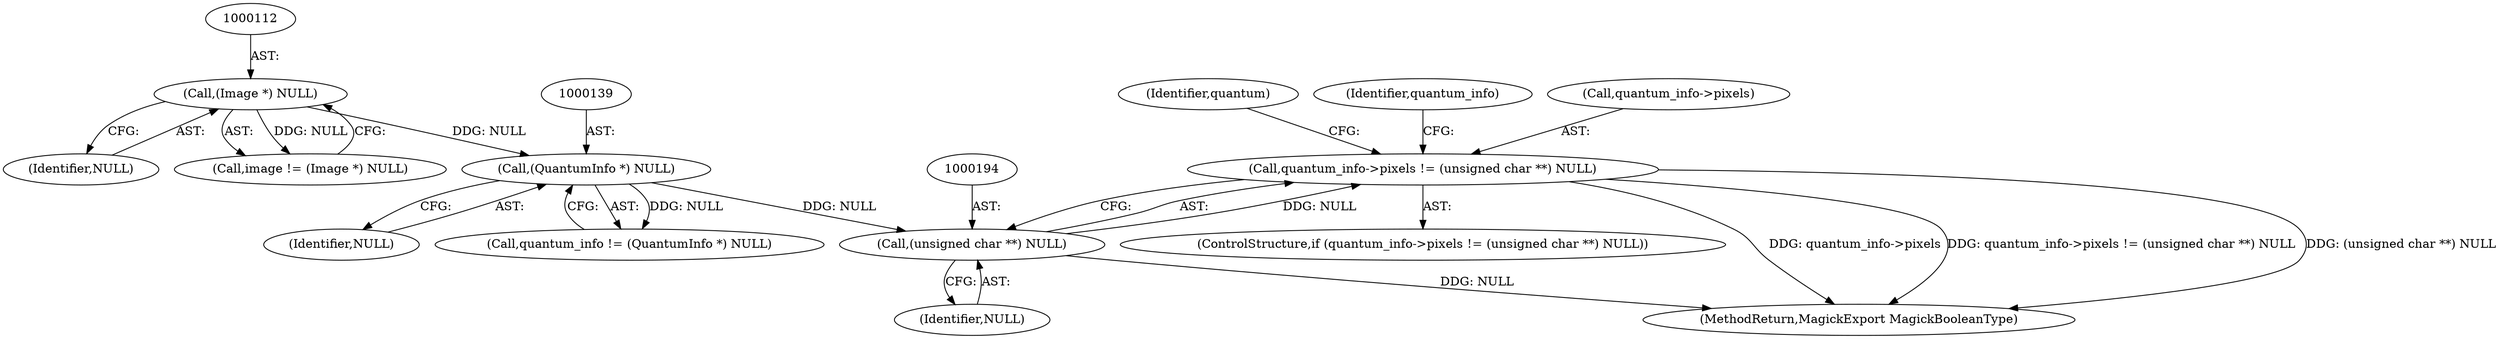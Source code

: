 digraph "0_ImageMagick_c4e63ad30bc42da691f2b5f82a24516dd6b4dc70_0@pointer" {
"1000189" [label="(Call,quantum_info->pixels != (unsigned char **) NULL)"];
"1000193" [label="(Call,(unsigned char **) NULL)"];
"1000138" [label="(Call,(QuantumInfo *) NULL)"];
"1000111" [label="(Call,(Image *) NULL)"];
"1000109" [label="(Call,image != (Image *) NULL)"];
"1000199" [label="(Identifier,quantum)"];
"1000193" [label="(Call,(unsigned char **) NULL)"];
"1000138" [label="(Call,(QuantumInfo *) NULL)"];
"1000195" [label="(Identifier,NULL)"];
"1000111" [label="(Call,(Image *) NULL)"];
"1000113" [label="(Identifier,NULL)"];
"1000136" [label="(Call,quantum_info != (QuantumInfo *) NULL)"];
"1000189" [label="(Call,quantum_info->pixels != (unsigned char **) NULL)"];
"1000188" [label="(ControlStructure,if (quantum_info->pixels != (unsigned char **) NULL))"];
"1000197" [label="(Identifier,quantum_info)"];
"1000240" [label="(MethodReturn,MagickExport MagickBooleanType)"];
"1000140" [label="(Identifier,NULL)"];
"1000190" [label="(Call,quantum_info->pixels)"];
"1000189" -> "1000188"  [label="AST: "];
"1000189" -> "1000193"  [label="CFG: "];
"1000190" -> "1000189"  [label="AST: "];
"1000193" -> "1000189"  [label="AST: "];
"1000197" -> "1000189"  [label="CFG: "];
"1000199" -> "1000189"  [label="CFG: "];
"1000189" -> "1000240"  [label="DDG: quantum_info->pixels"];
"1000189" -> "1000240"  [label="DDG: quantum_info->pixels != (unsigned char **) NULL"];
"1000189" -> "1000240"  [label="DDG: (unsigned char **) NULL"];
"1000193" -> "1000189"  [label="DDG: NULL"];
"1000193" -> "1000195"  [label="CFG: "];
"1000194" -> "1000193"  [label="AST: "];
"1000195" -> "1000193"  [label="AST: "];
"1000193" -> "1000240"  [label="DDG: NULL"];
"1000138" -> "1000193"  [label="DDG: NULL"];
"1000138" -> "1000136"  [label="AST: "];
"1000138" -> "1000140"  [label="CFG: "];
"1000139" -> "1000138"  [label="AST: "];
"1000140" -> "1000138"  [label="AST: "];
"1000136" -> "1000138"  [label="CFG: "];
"1000138" -> "1000136"  [label="DDG: NULL"];
"1000111" -> "1000138"  [label="DDG: NULL"];
"1000111" -> "1000109"  [label="AST: "];
"1000111" -> "1000113"  [label="CFG: "];
"1000112" -> "1000111"  [label="AST: "];
"1000113" -> "1000111"  [label="AST: "];
"1000109" -> "1000111"  [label="CFG: "];
"1000111" -> "1000109"  [label="DDG: NULL"];
}
